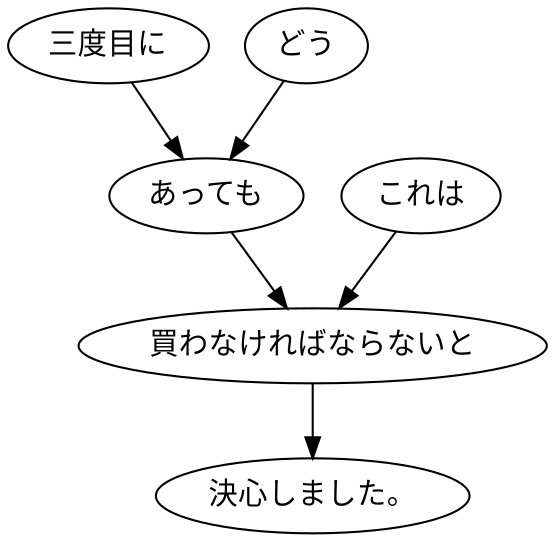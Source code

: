 digraph graph7929 {
	node0 [label="三度目に"];
	node1 [label="どう"];
	node2 [label="あっても"];
	node3 [label="これは"];
	node4 [label="買わなければならないと"];
	node5 [label="決心しました。"];
	node0 -> node2;
	node1 -> node2;
	node2 -> node4;
	node3 -> node4;
	node4 -> node5;
}
